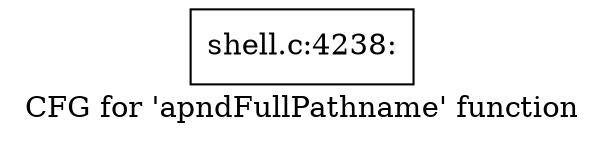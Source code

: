 digraph "CFG for 'apndFullPathname' function" {
	label="CFG for 'apndFullPathname' function";

	Node0x560276927a60 [shape=record,label="{shell.c:4238:}"];
}
